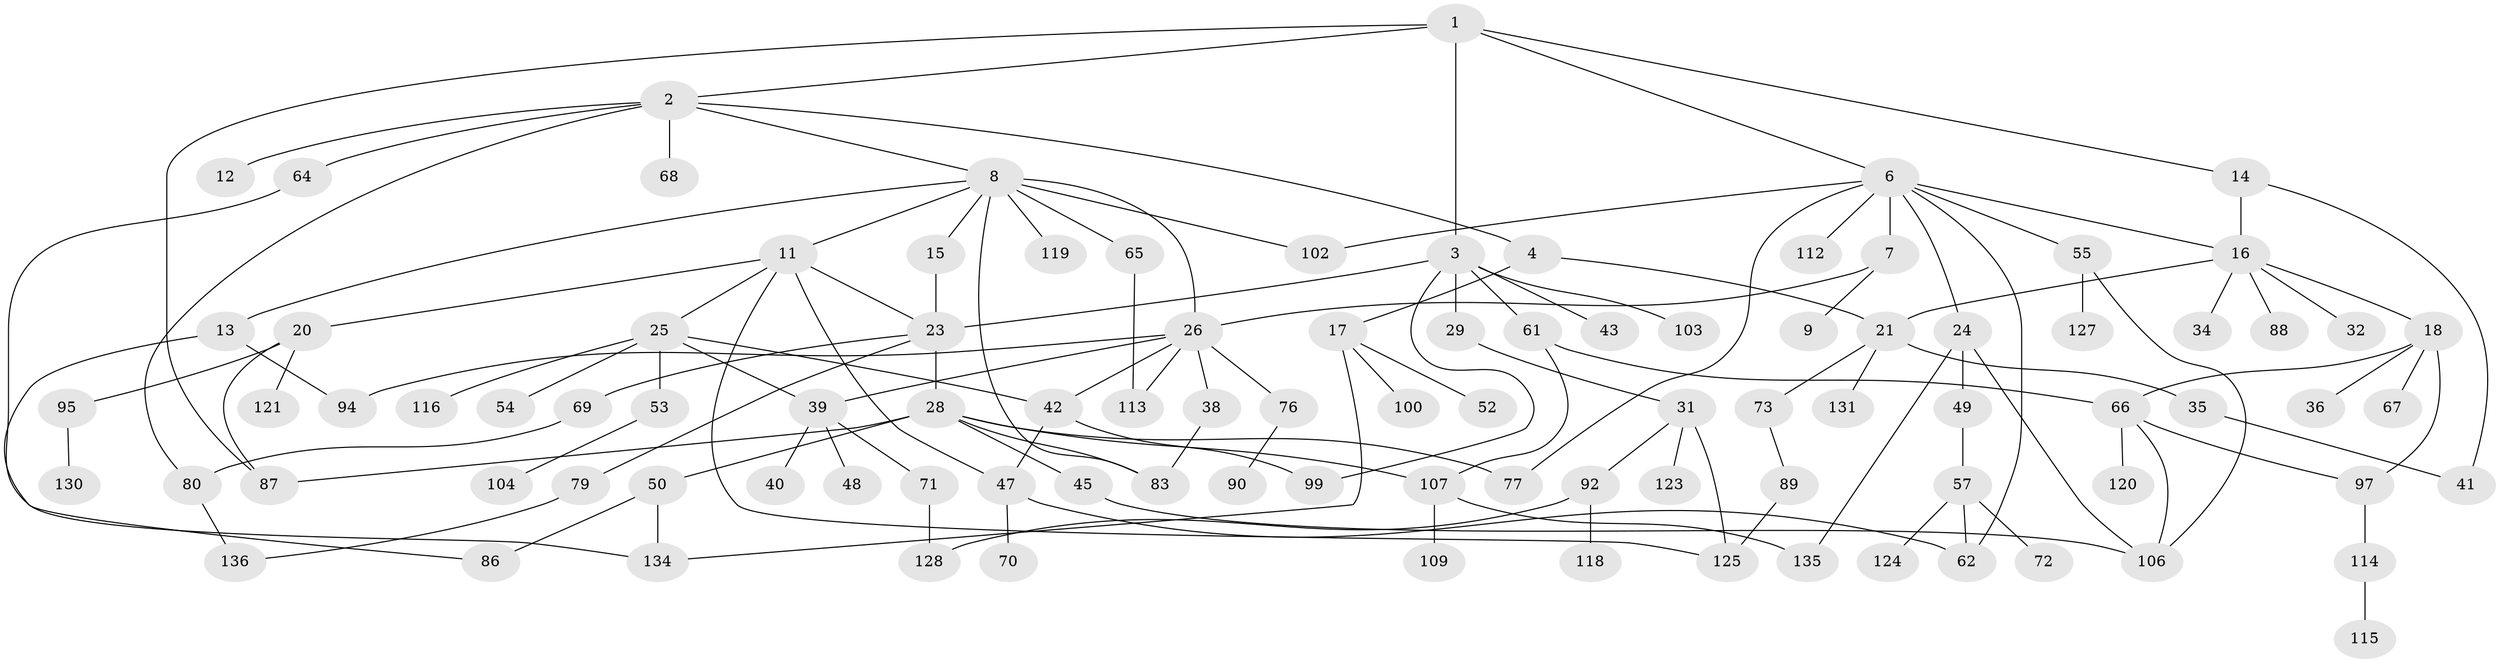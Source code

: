 // original degree distribution, {5: 0.051094890510948905, 7: 0.014598540145985401, 4: 0.10948905109489052, 3: 0.1897810218978102, 2: 0.31386861313868614, 10: 0.0072992700729927005, 9: 0.0072992700729927005, 1: 0.291970802919708, 6: 0.014598540145985401}
// Generated by graph-tools (version 1.1) at 2025/41/03/06/25 10:41:29]
// undirected, 98 vertices, 132 edges
graph export_dot {
graph [start="1"]
  node [color=gray90,style=filled];
  1;
  2 [super="+5"];
  3 [super="+10"];
  4;
  6 [super="+75"];
  7 [super="+44"];
  8 [super="+60"];
  9;
  11 [super="+108"];
  12;
  13;
  14 [super="+22"];
  15 [super="+133"];
  16 [super="+19"];
  17 [super="+63"];
  18 [super="+30"];
  20 [super="+74"];
  21 [super="+59"];
  23 [super="+91"];
  24;
  25 [super="+37"];
  26 [super="+27"];
  28 [super="+33"];
  29;
  31 [super="+78"];
  32 [super="+51"];
  34;
  35;
  36;
  38 [super="+122"];
  39 [super="+46"];
  40;
  41 [super="+93"];
  42 [super="+105"];
  43;
  45;
  47;
  48 [super="+98"];
  49;
  50 [super="+56"];
  52;
  53;
  54;
  55 [super="+58"];
  57 [super="+96"];
  61 [super="+85"];
  62;
  64;
  65 [super="+81"];
  66 [super="+82"];
  67;
  68;
  69;
  70;
  71 [super="+132"];
  72;
  73;
  76;
  77 [super="+84"];
  79 [super="+137"];
  80 [super="+110"];
  83;
  86;
  87 [super="+101"];
  88;
  89;
  90;
  92 [super="+111"];
  94;
  95;
  97;
  99;
  100;
  102;
  103;
  104;
  106 [super="+129"];
  107 [super="+117"];
  109;
  112;
  113;
  114;
  115;
  116 [super="+126"];
  118;
  119;
  120;
  121;
  123;
  124;
  125;
  127;
  128;
  130;
  131;
  134;
  135;
  136;
  1 -- 2;
  1 -- 3;
  1 -- 6;
  1 -- 14;
  1 -- 87;
  2 -- 4;
  2 -- 12;
  2 -- 64;
  2 -- 68;
  2 -- 80;
  2 -- 8;
  3 -- 43;
  3 -- 103;
  3 -- 29;
  3 -- 99;
  3 -- 23;
  3 -- 61;
  4 -- 17;
  4 -- 21;
  6 -- 7;
  6 -- 24;
  6 -- 55;
  6 -- 77;
  6 -- 102;
  6 -- 112;
  6 -- 62;
  6 -- 16;
  7 -- 9;
  7 -- 26;
  8 -- 11;
  8 -- 13;
  8 -- 15;
  8 -- 65;
  8 -- 119;
  8 -- 26;
  8 -- 83;
  8 -- 102;
  11 -- 20;
  11 -- 25;
  11 -- 125;
  11 -- 47;
  11 -- 23;
  13 -- 86;
  13 -- 94;
  14 -- 16;
  14 -- 41;
  15 -- 23;
  16 -- 18;
  16 -- 32;
  16 -- 34;
  16 -- 88;
  16 -- 21;
  17 -- 52;
  17 -- 100;
  17 -- 134;
  18 -- 97;
  18 -- 66;
  18 -- 67;
  18 -- 36;
  20 -- 87;
  20 -- 121;
  20 -- 95;
  21 -- 35;
  21 -- 131 [weight=2];
  21 -- 73;
  23 -- 28;
  23 -- 69;
  23 -- 79;
  24 -- 49;
  24 -- 106;
  24 -- 135;
  25 -- 42;
  25 -- 53;
  25 -- 54;
  25 -- 116;
  25 -- 39;
  26 -- 38;
  26 -- 113;
  26 -- 94;
  26 -- 76;
  26 -- 42;
  26 -- 39;
  28 -- 45;
  28 -- 50;
  28 -- 83;
  28 -- 87;
  28 -- 107;
  28 -- 77;
  29 -- 31;
  31 -- 92;
  31 -- 123;
  31 -- 125;
  35 -- 41;
  38 -- 83;
  39 -- 40;
  39 -- 71;
  39 -- 48;
  42 -- 47;
  42 -- 99;
  45 -- 106;
  47 -- 62;
  47 -- 70;
  49 -- 57;
  50 -- 86;
  50 -- 134;
  53 -- 104;
  55 -- 127;
  55 -- 106;
  57 -- 72;
  57 -- 124;
  57 -- 62;
  61 -- 66;
  61 -- 107;
  64 -- 134;
  65 -- 113;
  66 -- 97;
  66 -- 120;
  66 -- 106;
  69 -- 80;
  71 -- 128;
  73 -- 89;
  76 -- 90;
  79 -- 136;
  80 -- 136;
  89 -- 125;
  92 -- 128;
  92 -- 118;
  95 -- 130;
  97 -- 114;
  107 -- 109;
  107 -- 135;
  114 -- 115;
}
